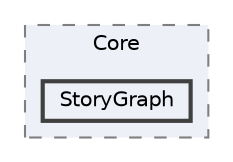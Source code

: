 digraph "C:/Users/User Asus/source/repos/Narrative Generator/Narrative Generator/Core/StoryGraph"
{
 // LATEX_PDF_SIZE
  bgcolor="transparent";
  edge [fontname=Helvetica,fontsize=10,labelfontname=Helvetica,labelfontsize=10];
  node [fontname=Helvetica,fontsize=10,shape=box,height=0.2,width=0.4];
  compound=true
  subgraph clusterdir_c7590eee68671ea755030b0a1af0a58e {
    graph [ bgcolor="#edf0f7", pencolor="grey50", label="Core", fontname=Helvetica,fontsize=10 style="filled,dashed", URL="dir_c7590eee68671ea755030b0a1af0a58e.html",tooltip=""]
  dir_526bfd85e2bc5dcbb6bc7a30fa329d7c [label="StoryGraph", fillcolor="#edf0f7", color="grey25", style="filled,bold", URL="dir_526bfd85e2bc5dcbb6bc7a30fa329d7c.html",tooltip=""];
  }
}
